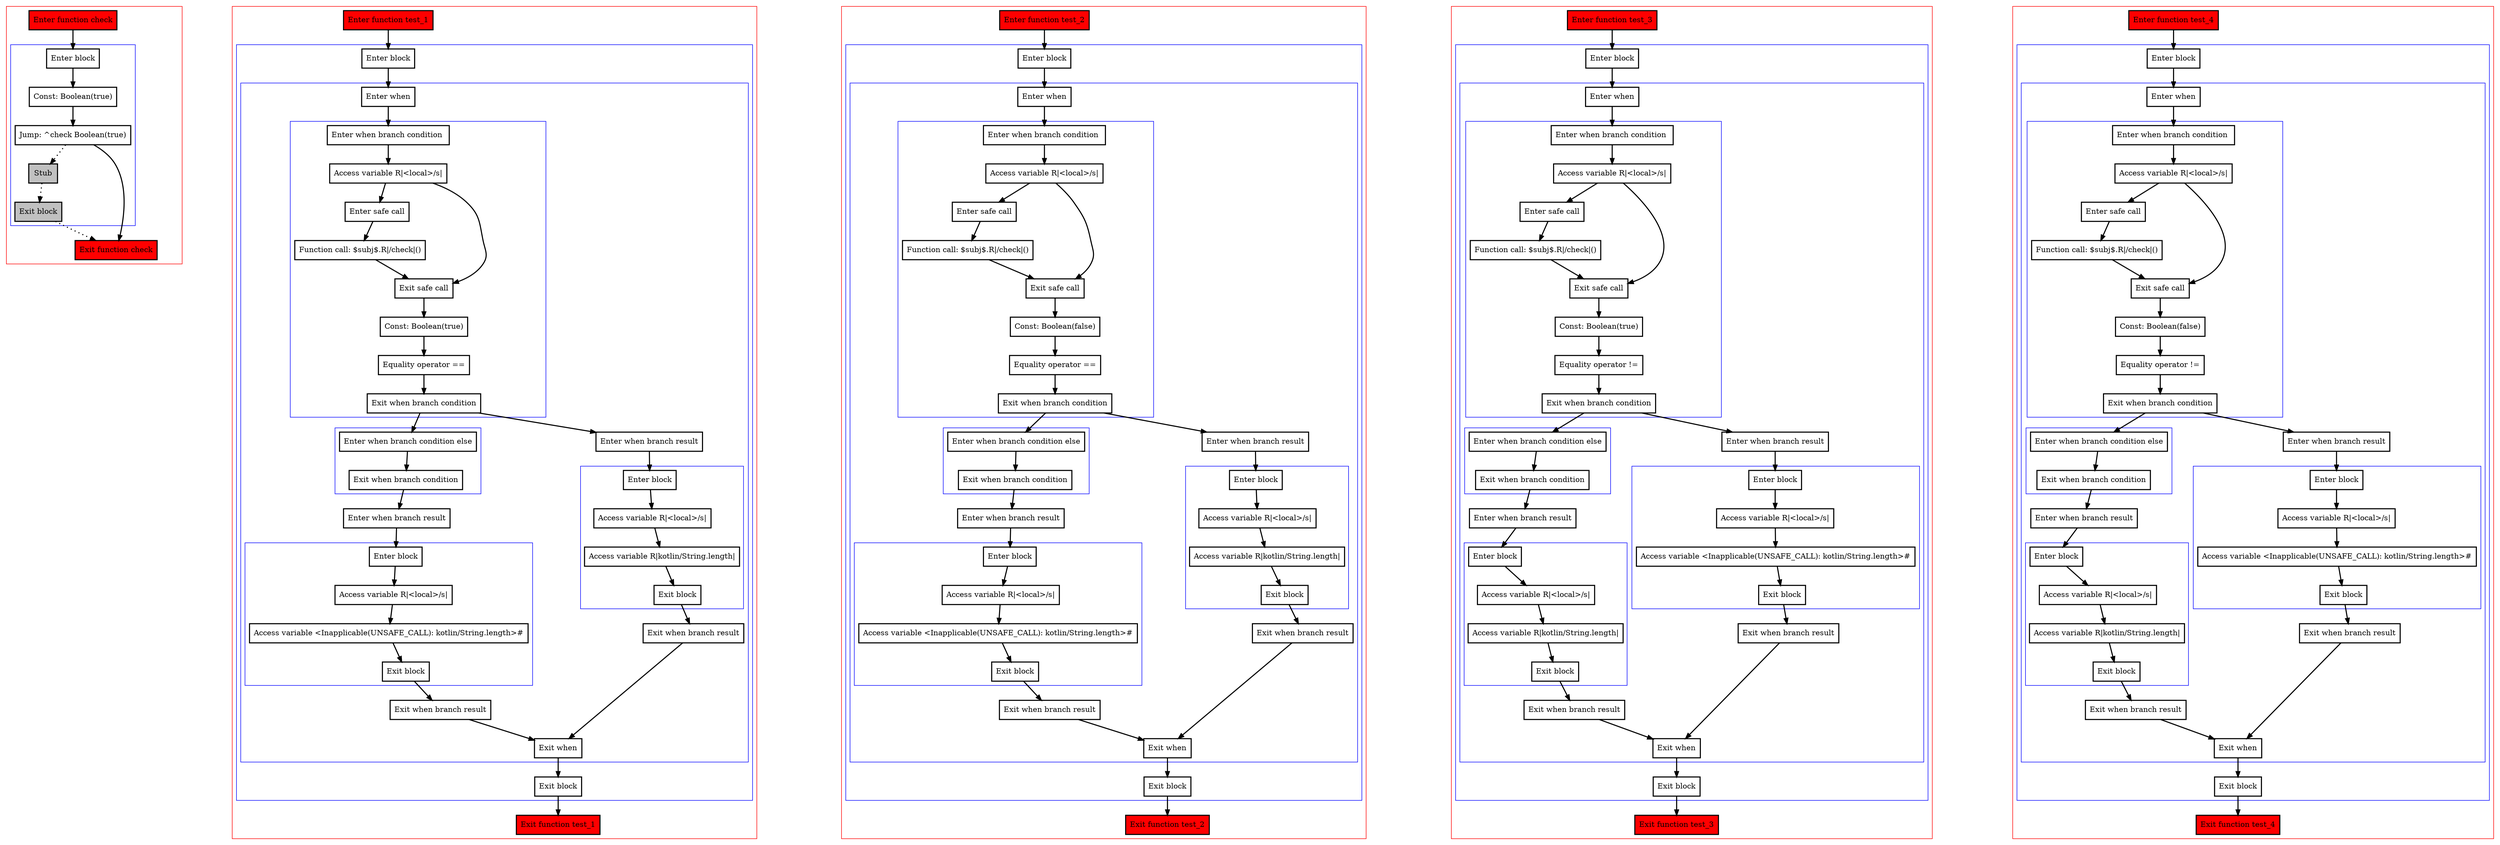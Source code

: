 digraph safeCallAndEqualityToBool_kt {
    graph [nodesep=3]
    node [shape=box penwidth=2]
    edge [penwidth=2]

    subgraph cluster_0 {
        color=red
        0 [label="Enter function check" style="filled" fillcolor=red];
        subgraph cluster_1 {
            color=blue
            1 [label="Enter block"];
            2 [label="Const: Boolean(true)"];
            3 [label="Jump: ^check Boolean(true)"];
            4 [label="Stub" style="filled" fillcolor=gray];
            5 [label="Exit block" style="filled" fillcolor=gray];
        }
        6 [label="Exit function check" style="filled" fillcolor=red];
    }
    0 -> {1};
    1 -> {2};
    2 -> {3};
    3 -> {6};
    3 -> {4} [style=dotted];
    4 -> {5} [style=dotted];
    5 -> {6} [style=dotted];

    subgraph cluster_2 {
        color=red
        7 [label="Enter function test_1" style="filled" fillcolor=red];
        subgraph cluster_3 {
            color=blue
            8 [label="Enter block"];
            subgraph cluster_4 {
                color=blue
                9 [label="Enter when"];
                subgraph cluster_5 {
                    color=blue
                    10 [label="Enter when branch condition "];
                    11 [label="Access variable R|<local>/s|"];
                    12 [label="Enter safe call"];
                    13 [label="Function call: $subj$.R|/check|()"];
                    14 [label="Exit safe call"];
                    15 [label="Const: Boolean(true)"];
                    16 [label="Equality operator =="];
                    17 [label="Exit when branch condition"];
                }
                subgraph cluster_6 {
                    color=blue
                    18 [label="Enter when branch condition else"];
                    19 [label="Exit when branch condition"];
                }
                20 [label="Enter when branch result"];
                subgraph cluster_7 {
                    color=blue
                    21 [label="Enter block"];
                    22 [label="Access variable R|<local>/s|"];
                    23 [label="Access variable <Inapplicable(UNSAFE_CALL): kotlin/String.length>#"];
                    24 [label="Exit block"];
                }
                25 [label="Exit when branch result"];
                26 [label="Enter when branch result"];
                subgraph cluster_8 {
                    color=blue
                    27 [label="Enter block"];
                    28 [label="Access variable R|<local>/s|"];
                    29 [label="Access variable R|kotlin/String.length|"];
                    30 [label="Exit block"];
                }
                31 [label="Exit when branch result"];
                32 [label="Exit when"];
            }
            33 [label="Exit block"];
        }
        34 [label="Exit function test_1" style="filled" fillcolor=red];
    }
    7 -> {8};
    8 -> {9};
    9 -> {10};
    10 -> {11};
    11 -> {12 14};
    12 -> {13};
    13 -> {14};
    14 -> {15};
    15 -> {16};
    16 -> {17};
    17 -> {26 18};
    18 -> {19};
    19 -> {20};
    20 -> {21};
    21 -> {22};
    22 -> {23};
    23 -> {24};
    24 -> {25};
    25 -> {32};
    26 -> {27};
    27 -> {28};
    28 -> {29};
    29 -> {30};
    30 -> {31};
    31 -> {32};
    32 -> {33};
    33 -> {34};

    subgraph cluster_9 {
        color=red
        35 [label="Enter function test_2" style="filled" fillcolor=red];
        subgraph cluster_10 {
            color=blue
            36 [label="Enter block"];
            subgraph cluster_11 {
                color=blue
                37 [label="Enter when"];
                subgraph cluster_12 {
                    color=blue
                    38 [label="Enter when branch condition "];
                    39 [label="Access variable R|<local>/s|"];
                    40 [label="Enter safe call"];
                    41 [label="Function call: $subj$.R|/check|()"];
                    42 [label="Exit safe call"];
                    43 [label="Const: Boolean(false)"];
                    44 [label="Equality operator =="];
                    45 [label="Exit when branch condition"];
                }
                subgraph cluster_13 {
                    color=blue
                    46 [label="Enter when branch condition else"];
                    47 [label="Exit when branch condition"];
                }
                48 [label="Enter when branch result"];
                subgraph cluster_14 {
                    color=blue
                    49 [label="Enter block"];
                    50 [label="Access variable R|<local>/s|"];
                    51 [label="Access variable <Inapplicable(UNSAFE_CALL): kotlin/String.length>#"];
                    52 [label="Exit block"];
                }
                53 [label="Exit when branch result"];
                54 [label="Enter when branch result"];
                subgraph cluster_15 {
                    color=blue
                    55 [label="Enter block"];
                    56 [label="Access variable R|<local>/s|"];
                    57 [label="Access variable R|kotlin/String.length|"];
                    58 [label="Exit block"];
                }
                59 [label="Exit when branch result"];
                60 [label="Exit when"];
            }
            61 [label="Exit block"];
        }
        62 [label="Exit function test_2" style="filled" fillcolor=red];
    }
    35 -> {36};
    36 -> {37};
    37 -> {38};
    38 -> {39};
    39 -> {40 42};
    40 -> {41};
    41 -> {42};
    42 -> {43};
    43 -> {44};
    44 -> {45};
    45 -> {54 46};
    46 -> {47};
    47 -> {48};
    48 -> {49};
    49 -> {50};
    50 -> {51};
    51 -> {52};
    52 -> {53};
    53 -> {60};
    54 -> {55};
    55 -> {56};
    56 -> {57};
    57 -> {58};
    58 -> {59};
    59 -> {60};
    60 -> {61};
    61 -> {62};

    subgraph cluster_16 {
        color=red
        63 [label="Enter function test_3" style="filled" fillcolor=red];
        subgraph cluster_17 {
            color=blue
            64 [label="Enter block"];
            subgraph cluster_18 {
                color=blue
                65 [label="Enter when"];
                subgraph cluster_19 {
                    color=blue
                    66 [label="Enter when branch condition "];
                    67 [label="Access variable R|<local>/s|"];
                    68 [label="Enter safe call"];
                    69 [label="Function call: $subj$.R|/check|()"];
                    70 [label="Exit safe call"];
                    71 [label="Const: Boolean(true)"];
                    72 [label="Equality operator !="];
                    73 [label="Exit when branch condition"];
                }
                subgraph cluster_20 {
                    color=blue
                    74 [label="Enter when branch condition else"];
                    75 [label="Exit when branch condition"];
                }
                76 [label="Enter when branch result"];
                subgraph cluster_21 {
                    color=blue
                    77 [label="Enter block"];
                    78 [label="Access variable R|<local>/s|"];
                    79 [label="Access variable R|kotlin/String.length|"];
                    80 [label="Exit block"];
                }
                81 [label="Exit when branch result"];
                82 [label="Enter when branch result"];
                subgraph cluster_22 {
                    color=blue
                    83 [label="Enter block"];
                    84 [label="Access variable R|<local>/s|"];
                    85 [label="Access variable <Inapplicable(UNSAFE_CALL): kotlin/String.length>#"];
                    86 [label="Exit block"];
                }
                87 [label="Exit when branch result"];
                88 [label="Exit when"];
            }
            89 [label="Exit block"];
        }
        90 [label="Exit function test_3" style="filled" fillcolor=red];
    }
    63 -> {64};
    64 -> {65};
    65 -> {66};
    66 -> {67};
    67 -> {68 70};
    68 -> {69};
    69 -> {70};
    70 -> {71};
    71 -> {72};
    72 -> {73};
    73 -> {82 74};
    74 -> {75};
    75 -> {76};
    76 -> {77};
    77 -> {78};
    78 -> {79};
    79 -> {80};
    80 -> {81};
    81 -> {88};
    82 -> {83};
    83 -> {84};
    84 -> {85};
    85 -> {86};
    86 -> {87};
    87 -> {88};
    88 -> {89};
    89 -> {90};

    subgraph cluster_23 {
        color=red
        91 [label="Enter function test_4" style="filled" fillcolor=red];
        subgraph cluster_24 {
            color=blue
            92 [label="Enter block"];
            subgraph cluster_25 {
                color=blue
                93 [label="Enter when"];
                subgraph cluster_26 {
                    color=blue
                    94 [label="Enter when branch condition "];
                    95 [label="Access variable R|<local>/s|"];
                    96 [label="Enter safe call"];
                    97 [label="Function call: $subj$.R|/check|()"];
                    98 [label="Exit safe call"];
                    99 [label="Const: Boolean(false)"];
                    100 [label="Equality operator !="];
                    101 [label="Exit when branch condition"];
                }
                subgraph cluster_27 {
                    color=blue
                    102 [label="Enter when branch condition else"];
                    103 [label="Exit when branch condition"];
                }
                104 [label="Enter when branch result"];
                subgraph cluster_28 {
                    color=blue
                    105 [label="Enter block"];
                    106 [label="Access variable R|<local>/s|"];
                    107 [label="Access variable R|kotlin/String.length|"];
                    108 [label="Exit block"];
                }
                109 [label="Exit when branch result"];
                110 [label="Enter when branch result"];
                subgraph cluster_29 {
                    color=blue
                    111 [label="Enter block"];
                    112 [label="Access variable R|<local>/s|"];
                    113 [label="Access variable <Inapplicable(UNSAFE_CALL): kotlin/String.length>#"];
                    114 [label="Exit block"];
                }
                115 [label="Exit when branch result"];
                116 [label="Exit when"];
            }
            117 [label="Exit block"];
        }
        118 [label="Exit function test_4" style="filled" fillcolor=red];
    }
    91 -> {92};
    92 -> {93};
    93 -> {94};
    94 -> {95};
    95 -> {96 98};
    96 -> {97};
    97 -> {98};
    98 -> {99};
    99 -> {100};
    100 -> {101};
    101 -> {110 102};
    102 -> {103};
    103 -> {104};
    104 -> {105};
    105 -> {106};
    106 -> {107};
    107 -> {108};
    108 -> {109};
    109 -> {116};
    110 -> {111};
    111 -> {112};
    112 -> {113};
    113 -> {114};
    114 -> {115};
    115 -> {116};
    116 -> {117};
    117 -> {118};

}
